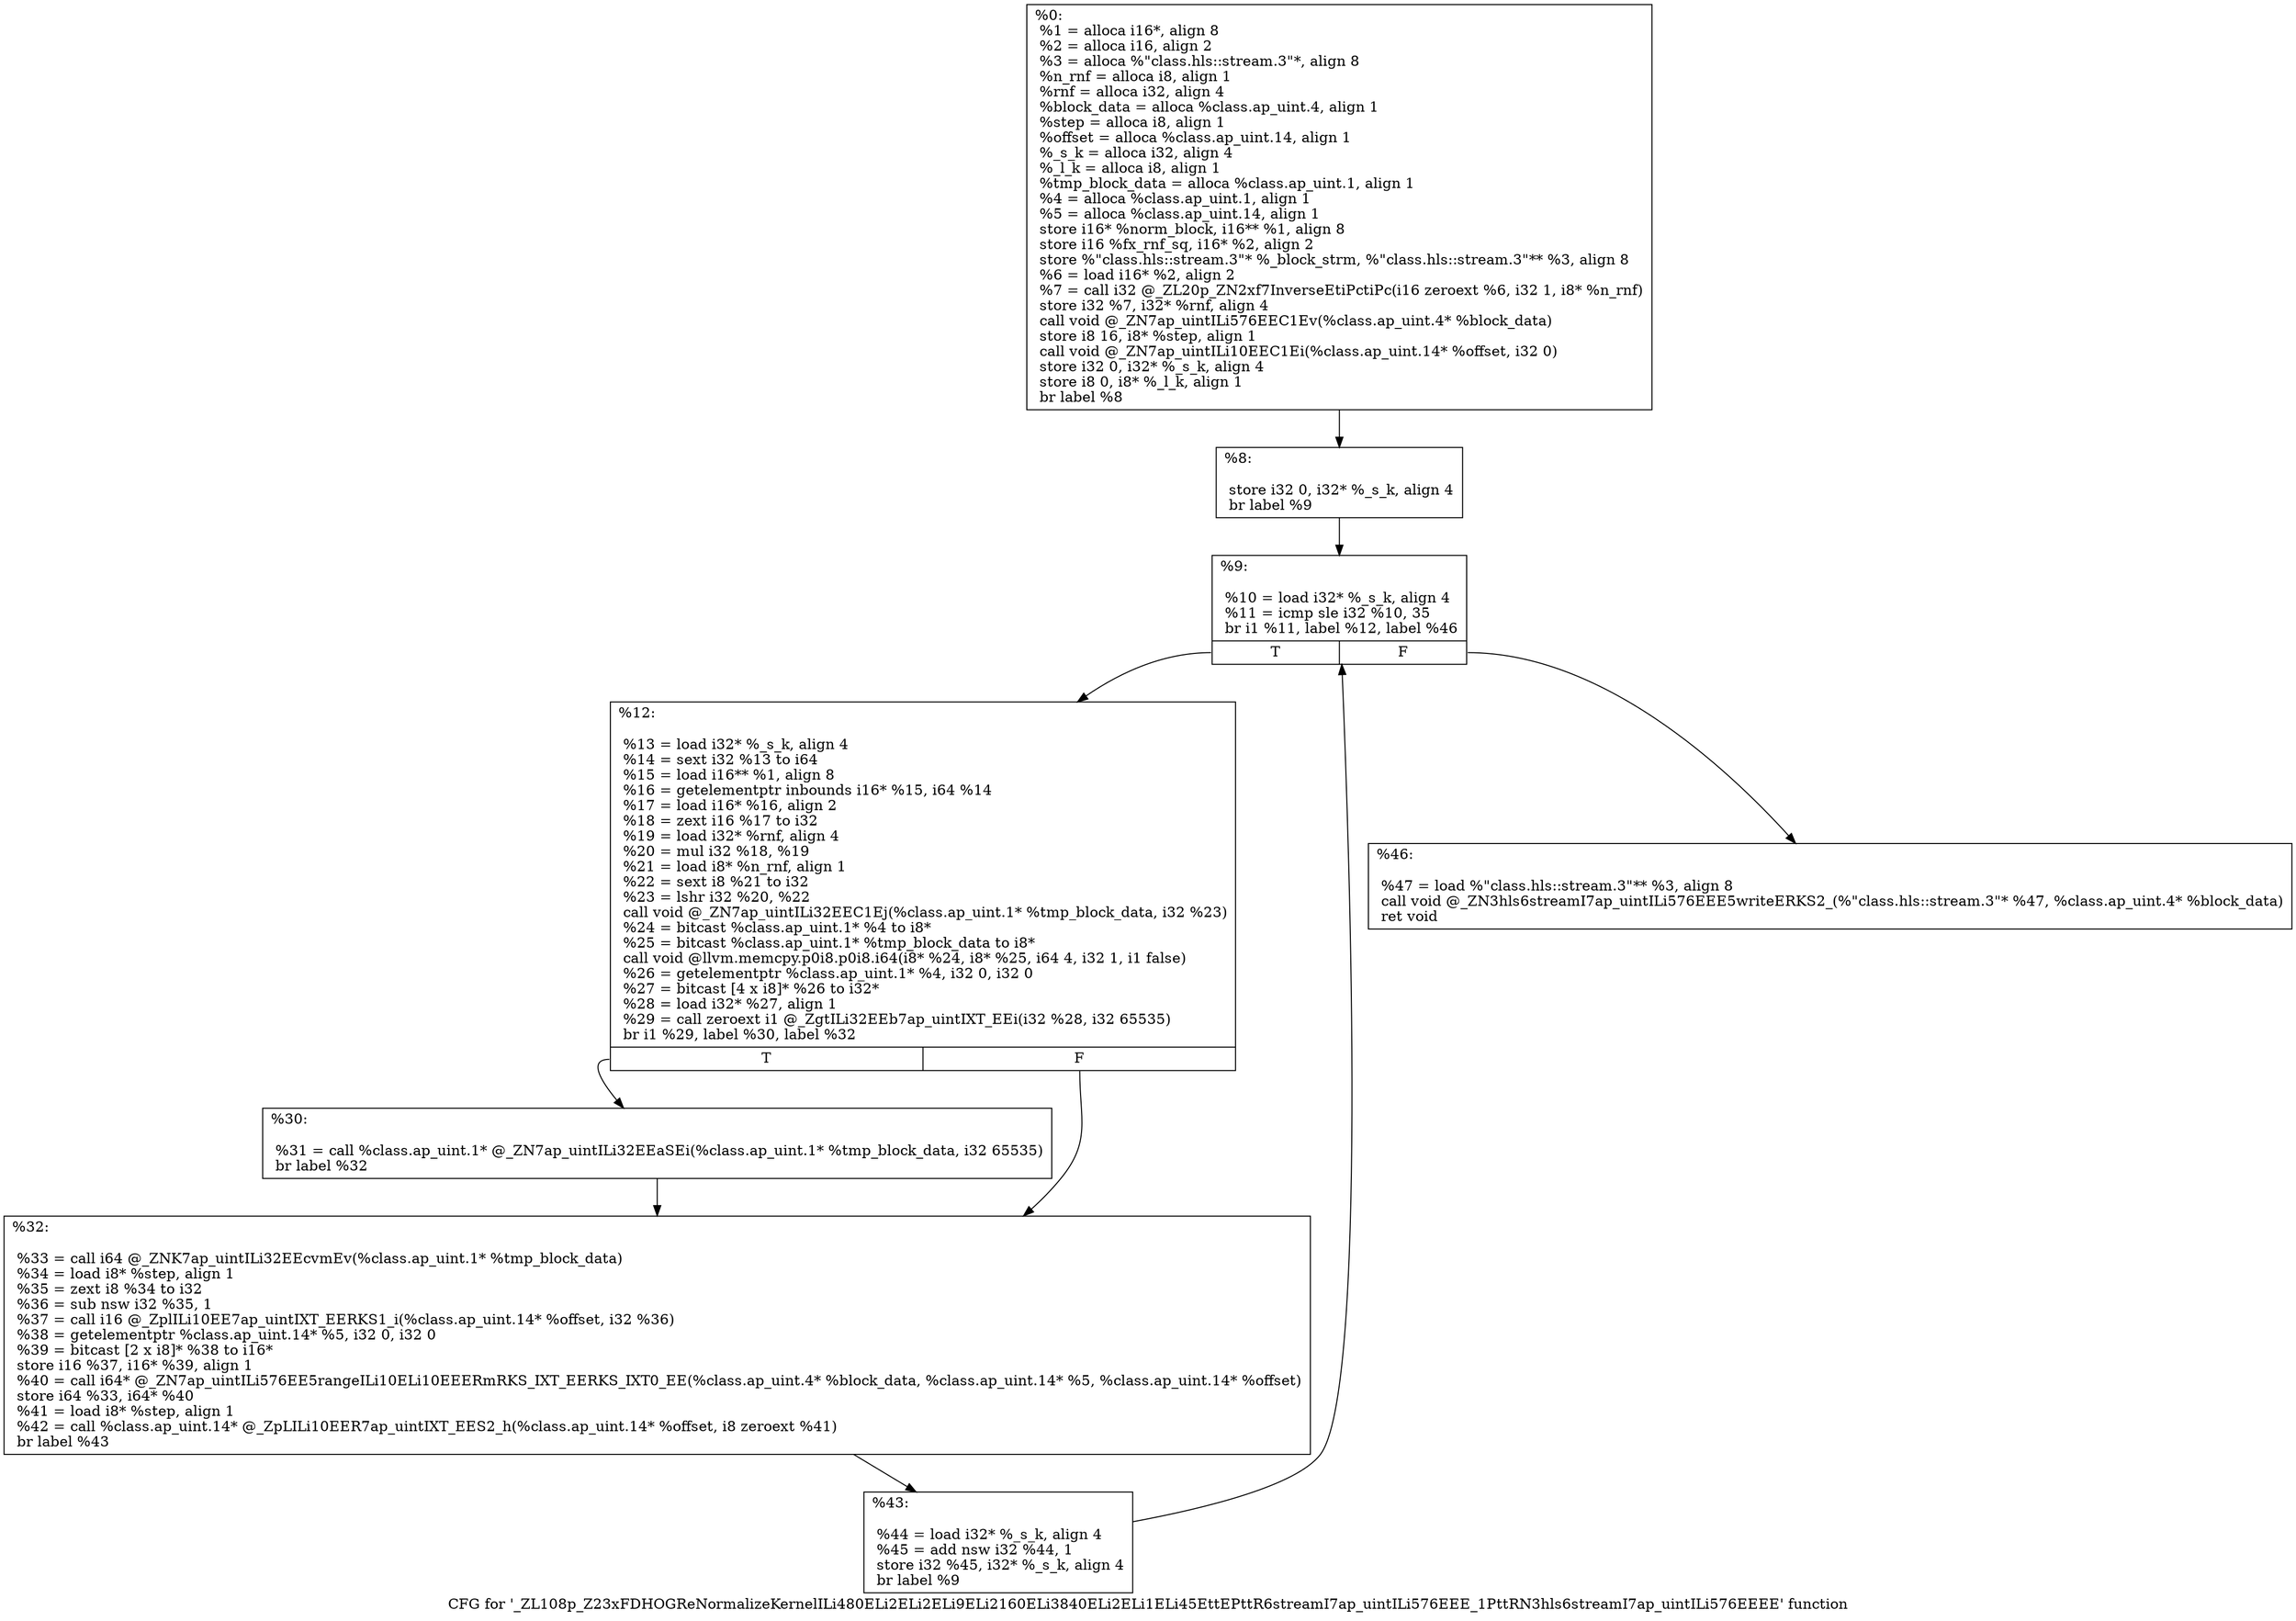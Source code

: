 digraph "CFG for '_ZL108p_Z23xFDHOGReNormalizeKernelILi480ELi2ELi2ELi9ELi2160ELi3840ELi2ELi1ELi45EttEPttR6streamI7ap_uintILi576EEE_1PttRN3hls6streamI7ap_uintILi576EEEE' function" {
	label="CFG for '_ZL108p_Z23xFDHOGReNormalizeKernelILi480ELi2ELi2ELi9ELi2160ELi3840ELi2ELi1ELi45EttEPttR6streamI7ap_uintILi576EEE_1PttRN3hls6streamI7ap_uintILi576EEEE' function";

	Node0x3356f00 [shape=record,label="{%0:\l  %1 = alloca i16*, align 8\l  %2 = alloca i16, align 2\l  %3 = alloca %\"class.hls::stream.3\"*, align 8\l  %n_rnf = alloca i8, align 1\l  %rnf = alloca i32, align 4\l  %block_data = alloca %class.ap_uint.4, align 1\l  %step = alloca i8, align 1\l  %offset = alloca %class.ap_uint.14, align 1\l  %_s_k = alloca i32, align 4\l  %_l_k = alloca i8, align 1\l  %tmp_block_data = alloca %class.ap_uint.1, align 1\l  %4 = alloca %class.ap_uint.1, align 1\l  %5 = alloca %class.ap_uint.14, align 1\l  store i16* %norm_block, i16** %1, align 8\l  store i16 %fx_rnf_sq, i16* %2, align 2\l  store %\"class.hls::stream.3\"* %_block_strm, %\"class.hls::stream.3\"** %3, align 8\l  %6 = load i16* %2, align 2\l  %7 = call i32 @_ZL20p_ZN2xf7InverseEtiPctiPc(i16 zeroext %6, i32 1, i8* %n_rnf)\l  store i32 %7, i32* %rnf, align 4\l  call void @_ZN7ap_uintILi576EEC1Ev(%class.ap_uint.4* %block_data)\l  store i8 16, i8* %step, align 1\l  call void @_ZN7ap_uintILi10EEC1Ei(%class.ap_uint.14* %offset, i32 0)\l  store i32 0, i32* %_s_k, align 4\l  store i8 0, i8* %_l_k, align 1\l  br label %8\l}"];
	Node0x3356f00 -> Node0x335ccc0;
	Node0x335ccc0 [shape=record,label="{%8:\l\l  store i32 0, i32* %_s_k, align 4\l  br label %9\l}"];
	Node0x335ccc0 -> Node0x335cf00;
	Node0x335cf00 [shape=record,label="{%9:\l\l  %10 = load i32* %_s_k, align 4\l  %11 = icmp sle i32 %10, 35\l  br i1 %11, label %12, label %46\l|{<s0>T|<s1>F}}"];
	Node0x335cf00:s0 -> Node0x335d0f0;
	Node0x335cf00:s1 -> Node0x335d150;
	Node0x335d0f0 [shape=record,label="{%12:\l\l  %13 = load i32* %_s_k, align 4\l  %14 = sext i32 %13 to i64\l  %15 = load i16** %1, align 8\l  %16 = getelementptr inbounds i16* %15, i64 %14\l  %17 = load i16* %16, align 2\l  %18 = zext i16 %17 to i32\l  %19 = load i32* %rnf, align 4\l  %20 = mul i32 %18, %19\l  %21 = load i8* %n_rnf, align 1\l  %22 = sext i8 %21 to i32\l  %23 = lshr i32 %20, %22\l  call void @_ZN7ap_uintILi32EEC1Ej(%class.ap_uint.1* %tmp_block_data, i32 %23)\l  %24 = bitcast %class.ap_uint.1* %4 to i8*\l  %25 = bitcast %class.ap_uint.1* %tmp_block_data to i8*\l  call void @llvm.memcpy.p0i8.p0i8.i64(i8* %24, i8* %25, i64 4, i32 1, i1 false)\l  %26 = getelementptr %class.ap_uint.1* %4, i32 0, i32 0\l  %27 = bitcast [4 x i8]* %26 to i32*\l  %28 = load i32* %27, align 1\l  %29 = call zeroext i1 @_ZgtILi32EEb7ap_uintIXT_EEi(i32 %28, i32 65535)\l  br i1 %29, label %30, label %32\l|{<s0>T|<s1>F}}"];
	Node0x335d0f0:s0 -> Node0x3322820;
	Node0x335d0f0:s1 -> Node0x33228c0;
	Node0x3322820 [shape=record,label="{%30:\l\l  %31 = call %class.ap_uint.1* @_ZN7ap_uintILi32EEaSEi(%class.ap_uint.1* %tmp_block_data, i32 65535)\l  br label %32\l}"];
	Node0x3322820 -> Node0x33228c0;
	Node0x33228c0 [shape=record,label="{%32:\l\l  %33 = call i64 @_ZNK7ap_uintILi32EEcvmEv(%class.ap_uint.1* %tmp_block_data)\l  %34 = load i8* %step, align 1\l  %35 = zext i8 %34 to i32\l  %36 = sub nsw i32 %35, 1\l  %37 = call i16 @_ZplILi10EE7ap_uintIXT_EERKS1_i(%class.ap_uint.14* %offset, i32 %36)\l  %38 = getelementptr %class.ap_uint.14* %5, i32 0, i32 0\l  %39 = bitcast [2 x i8]* %38 to i16*\l  store i16 %37, i16* %39, align 1\l  %40 = call i64* @_ZN7ap_uintILi576EE5rangeILi10ELi10EEERmRKS_IXT_EERKS_IXT0_EE(%class.ap_uint.4* %block_data, %class.ap_uint.14* %5, %class.ap_uint.14* %offset)\l  store i64 %33, i64* %40\l  %41 = load i8* %step, align 1\l  %42 = call %class.ap_uint.14* @_ZpLILi10EER7ap_uintIXT_EES2_h(%class.ap_uint.14* %offset, i8 zeroext %41)\l  br label %43\l}"];
	Node0x33228c0 -> Node0x3320730;
	Node0x3320730 [shape=record,label="{%43:\l\l  %44 = load i32* %_s_k, align 4\l  %45 = add nsw i32 %44, 1\l  store i32 %45, i32* %_s_k, align 4\l  br label %9\l}"];
	Node0x3320730 -> Node0x335cf00;
	Node0x335d150 [shape=record,label="{%46:\l\l  %47 = load %\"class.hls::stream.3\"** %3, align 8\l  call void @_ZN3hls6streamI7ap_uintILi576EEE5writeERKS2_(%\"class.hls::stream.3\"* %47, %class.ap_uint.4* %block_data)\l  ret void\l}"];
}
